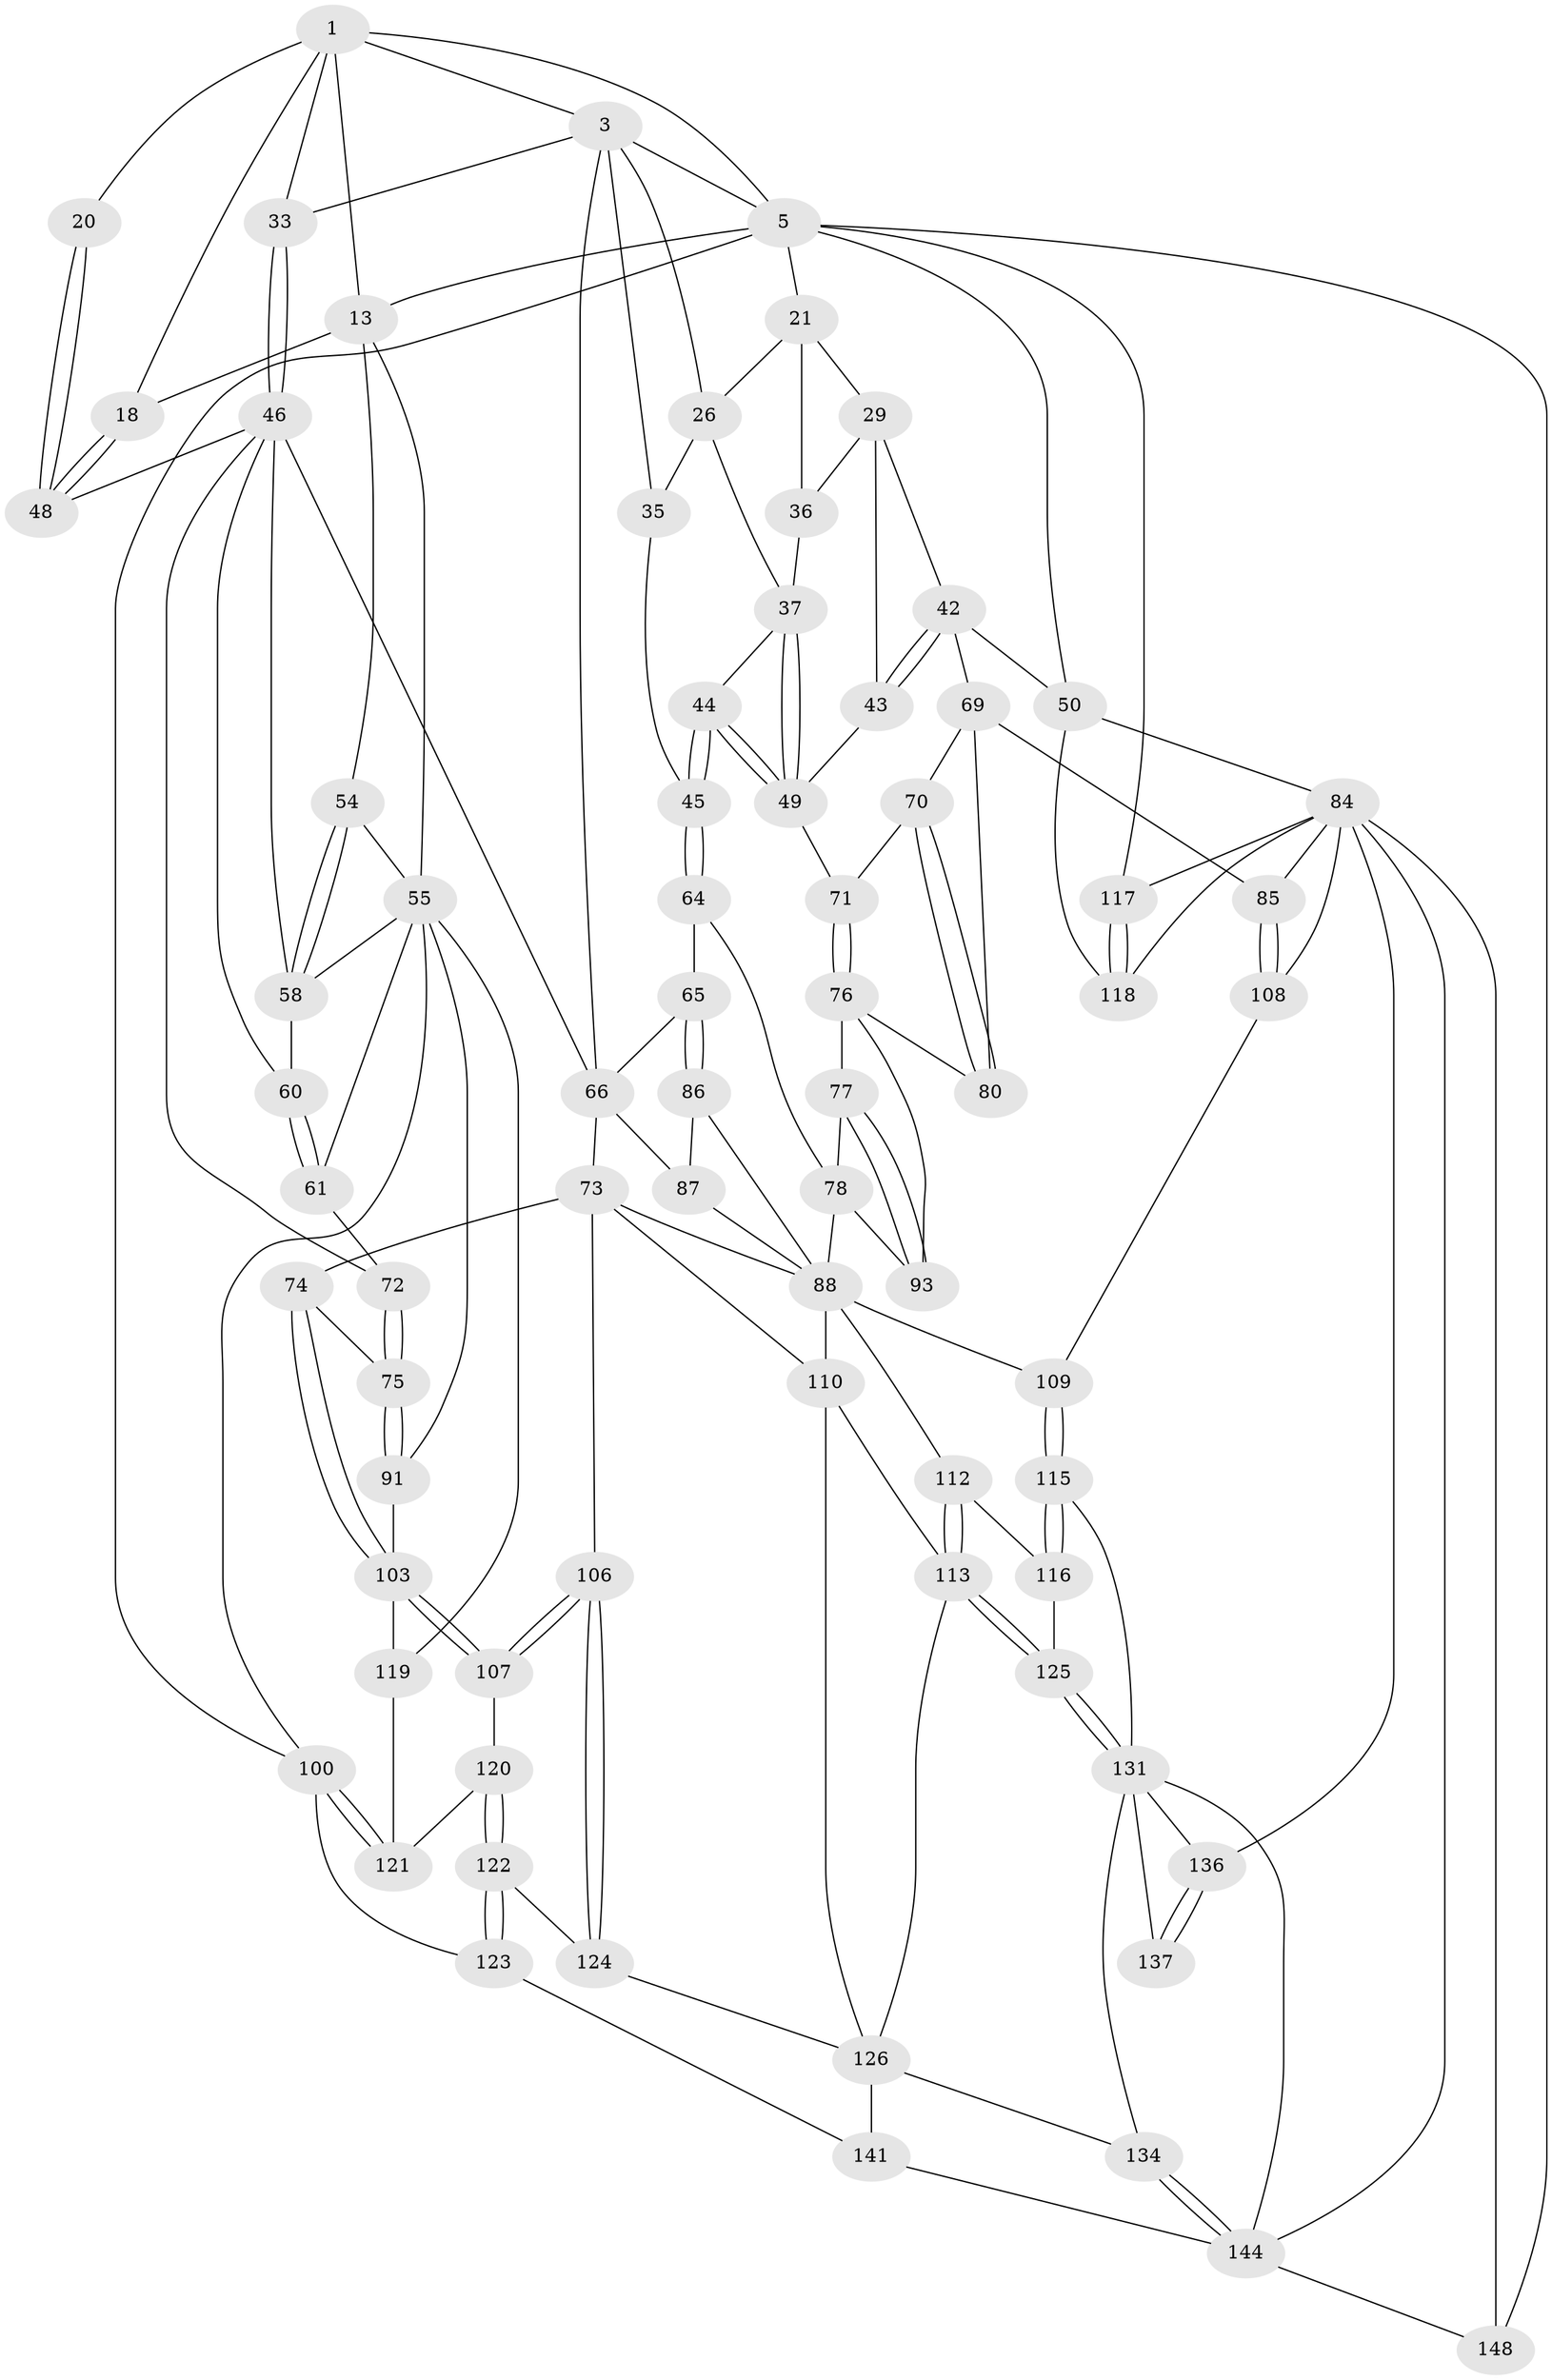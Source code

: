 // original degree distribution, {3: 0.02, 4: 0.22666666666666666, 5: 0.5266666666666666, 6: 0.22666666666666666}
// Generated by graph-tools (version 1.1) at 2025/16/03/09/25 04:16:51]
// undirected, 75 vertices, 171 edges
graph export_dot {
graph [start="1"]
  node [color=gray90,style=filled];
  1 [pos="+0.28133755674215233+0",super="+2+8"];
  3 [pos="+0.5934952485979698+0",super="+4+28"];
  5 [pos="+1+0",super="+6+23"];
  13 [pos="+0.03591603132475643+0.1724271154372299",super="+19+14"];
  18 [pos="+0.09558955699235665+0.18819832018110372"];
  20 [pos="+0.24291517469523394+0.18927745740264396"];
  21 [pos="+0.8347640886443584+0.02805937395857102",super="+22+24"];
  26 [pos="+0.7758786464806527+0.1339858499519423",super="+27+34"];
  29 [pos="+0.9423126675627254+0.14832890670666396",super="+39+30"];
  33 [pos="+0.38156328664323985+0.22191039721503536"];
  35 [pos="+0.7091189062840926+0.18760311168795255",super="+41"];
  36 [pos="+0.8294465491826507+0.22302619761974868"];
  37 [pos="+0.7659510429614989+0.22383562354779543",super="+38"];
  42 [pos="+0.9055482286241358+0.3157615769824082",super="+51"];
  43 [pos="+0.8858001274053462+0.3041504016304532",super="+52"];
  44 [pos="+0.6316387598446312+0.304472879028855"];
  45 [pos="+0.6277449075875783+0.30485971312943366"];
  46 [pos="+0.250215860736745+0.3672351435795634",super="+47"];
  48 [pos="+0.22401890303698738+0.33164947563457076"];
  49 [pos="+0.7629867061344588+0.3205019833774566",super="+53"];
  50 [pos="+1+0.38502820737566523",super="+83"];
  54 [pos="+0.08503532539378049+0.25022378238365967"];
  55 [pos="+0.02350287062141934+0.2860556242000848",super="+56"];
  58 [pos="+0.08703200608135406+0.27379536336179255",super="+59"];
  60 [pos="+0.03195719211041987+0.33104156082822656"];
  61 [pos="+0+0.3676454807263901"];
  64 [pos="+0.5937658031910709+0.33904220569462673"];
  65 [pos="+0.5135326019694416+0.33901335770260144"];
  66 [pos="+0.4605984457183413+0.27152901202298274",super="+67"];
  69 [pos="+0.9078538651020345+0.3824797683391708",super="+82"];
  70 [pos="+0.8302128169177037+0.3792963823970286"];
  71 [pos="+0.7785933893240481+0.34966437834396225"];
  72 [pos="+0.08202562412694896+0.41061829443550985"];
  73 [pos="+0.23689255310499677+0.4195974262563452",super="+98"];
  74 [pos="+0.16942450855334423+0.4618871592627497"];
  75 [pos="+0.10999389277973827+0.45941137759173034"];
  76 [pos="+0.7631091550749028+0.420454193088598",super="+81"];
  77 [pos="+0.6436491308438813+0.38654413934860643"];
  78 [pos="+0.6016430698405697+0.3504212263272978",super="+94+79"];
  80 [pos="+0.8196033394718286+0.5222407847335144"];
  84 [pos="+0.8740562185494088+0.6036157883406422",super="+129"];
  85 [pos="+0.8453771241542463+0.5959408522563197"];
  86 [pos="+0.49596914681819426+0.36428680651297524"];
  87 [pos="+0.3534583085422636+0.40651996257597733"];
  88 [pos="+0.5718312708600232+0.5143901148559663",super="+89+95"];
  91 [pos="+0.05654227438040312+0.5036823968214346"];
  93 [pos="+0.6872309788831271+0.4685330993333078"];
  100 [pos="+0+0.8242466676397743",super="+101"];
  103 [pos="+0.18463308182019836+0.5933269036440898",super="+104"];
  106 [pos="+0.246567528912996+0.6427044525181542"];
  107 [pos="+0.197913567687196+0.6107579437161477"];
  108 [pos="+0.7881425583784846+0.6287485741912314"];
  109 [pos="+0.6694176188088035+0.6391391480469771"];
  110 [pos="+0.36173446839462087+0.6474925050316299",super="+111"];
  112 [pos="+0.5188912315071409+0.6272078613313422"];
  113 [pos="+0.3967805211439553+0.6770413417276994",super="+114"];
  115 [pos="+0.6415609442837739+0.6617422958372589"];
  116 [pos="+0.5432344128409314+0.6400221369248967"];
  117 [pos="+1+1"];
  118 [pos="+1+0.6783328996122491"];
  119 [pos="+0.06904715466638434+0.6037123743040694"];
  120 [pos="+0.104112956788574+0.6689415370856291"];
  121 [pos="+0.10308203753219301+0.6684007093582476"];
  122 [pos="+0.14260187043838365+0.7595735418264923"];
  123 [pos="+0.12676258686387842+0.8116225876534164"];
  124 [pos="+0.24335067729529972+0.650279656882452"];
  125 [pos="+0.4878296483428446+0.7354074325598599"];
  126 [pos="+0.3068987437098167+0.8172622205316552",super="+127+128"];
  131 [pos="+0.5204571114377812+0.8006043189354467",super="+132+135"];
  134 [pos="+0.38679723512810366+0.8368058278984464"];
  136 [pos="+0.7702383602295532+0.8686794213348636",super="+142"];
  137 [pos="+0.7060593041400915+0.8217343422495724",super="+139"];
  141 [pos="+0.2292200539596653+0.8404890220242069"];
  144 [pos="+0.32707842259555864+0.932654516590612",super="+145+149"];
  148 [pos="+0.10955165402438141+1"];
  1 -- 33;
  1 -- 3;
  1 -- 20 [weight=2];
  1 -- 18;
  1 -- 5 [weight=2];
  1 -- 13;
  3 -- 5;
  3 -- 33;
  3 -- 66;
  3 -- 35;
  3 -- 26;
  5 -- 117 [weight=2];
  5 -- 148;
  5 -- 13;
  5 -- 21;
  5 -- 50;
  5 -- 100;
  13 -- 18;
  13 -- 54;
  13 -- 55;
  18 -- 48;
  18 -- 48;
  20 -- 48;
  20 -- 48;
  21 -- 26;
  21 -- 29 [weight=2];
  21 -- 36;
  26 -- 35 [weight=2];
  26 -- 37;
  29 -- 43 [weight=2];
  29 -- 36;
  29 -- 42;
  33 -- 46;
  33 -- 46;
  35 -- 45;
  36 -- 37;
  37 -- 49;
  37 -- 49;
  37 -- 44;
  42 -- 43;
  42 -- 43;
  42 -- 50;
  42 -- 69;
  43 -- 49;
  44 -- 45;
  44 -- 45;
  44 -- 49;
  44 -- 49;
  45 -- 64;
  45 -- 64;
  46 -- 66;
  46 -- 48;
  46 -- 72;
  46 -- 58;
  46 -- 60;
  49 -- 71;
  50 -- 84;
  50 -- 118;
  54 -- 55;
  54 -- 58;
  54 -- 58;
  55 -- 58;
  55 -- 61;
  55 -- 100;
  55 -- 119;
  55 -- 91;
  58 -- 60;
  60 -- 61;
  60 -- 61;
  61 -- 72;
  64 -- 65;
  64 -- 78;
  65 -- 66;
  65 -- 86;
  65 -- 86;
  66 -- 73;
  66 -- 87;
  69 -- 70;
  69 -- 80;
  69 -- 85;
  70 -- 71;
  70 -- 80;
  70 -- 80;
  71 -- 76;
  71 -- 76;
  72 -- 75;
  72 -- 75;
  73 -- 74;
  73 -- 88;
  73 -- 106;
  73 -- 110;
  74 -- 75;
  74 -- 103;
  74 -- 103;
  75 -- 91;
  75 -- 91;
  76 -- 77;
  76 -- 80;
  76 -- 93;
  77 -- 78;
  77 -- 93;
  77 -- 93;
  78 -- 93;
  78 -- 88 [weight=2];
  84 -- 85;
  84 -- 144;
  84 -- 117;
  84 -- 118;
  84 -- 148;
  84 -- 136 [weight=2];
  84 -- 108;
  85 -- 108;
  85 -- 108;
  86 -- 87;
  86 -- 88;
  87 -- 88;
  88 -- 112;
  88 -- 110;
  88 -- 109;
  91 -- 103;
  100 -- 121;
  100 -- 121;
  100 -- 123;
  103 -- 107;
  103 -- 107;
  103 -- 119;
  106 -- 107;
  106 -- 107;
  106 -- 124;
  106 -- 124;
  107 -- 120;
  108 -- 109;
  109 -- 115;
  109 -- 115;
  110 -- 113;
  110 -- 126;
  112 -- 113;
  112 -- 113;
  112 -- 116;
  113 -- 125;
  113 -- 125;
  113 -- 126;
  115 -- 116;
  115 -- 116;
  115 -- 131;
  116 -- 125;
  117 -- 118;
  117 -- 118;
  119 -- 121;
  120 -- 121;
  120 -- 122;
  120 -- 122;
  122 -- 123;
  122 -- 123;
  122 -- 124;
  123 -- 141;
  124 -- 126;
  125 -- 131;
  125 -- 131;
  126 -- 141;
  126 -- 134;
  131 -- 134;
  131 -- 137 [weight=3];
  131 -- 136;
  131 -- 144;
  134 -- 144;
  134 -- 144;
  136 -- 137;
  136 -- 137;
  141 -- 144;
  144 -- 148;
}
